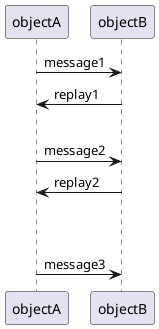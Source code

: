 @startuml
objectA -> objectB : message1
objectB -> objectA : replay1

|||

objectA -> objectB : message2
objectB -> objectA : replay2

/' 間隔をピクセル指定 '/
||50||

objectA -> objectB : message3
@enduml